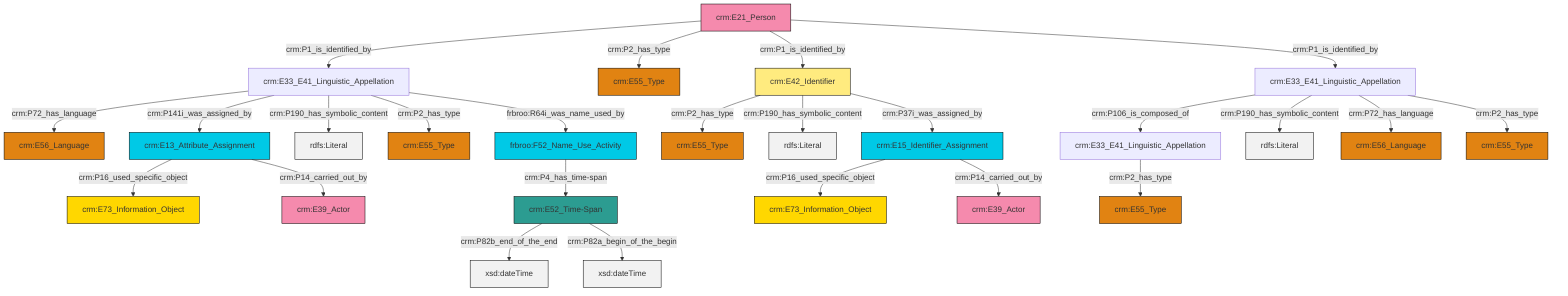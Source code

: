 graph TD
classDef Literal fill:#f2f2f2,stroke:#000000;
classDef CRM_Entity fill:#FFFFFF,stroke:#000000;
classDef Temporal_Entity fill:#00C9E6, stroke:#000000;
classDef Type fill:#E18312, stroke:#000000;
classDef Time-Span fill:#2C9C91, stroke:#000000;
classDef Appellation fill:#FFEB7F, stroke:#000000;
classDef Place fill:#008836, stroke:#000000;
classDef Persistent_Item fill:#B266B2, stroke:#000000;
classDef Conceptual_Object fill:#FFD700, stroke:#000000;
classDef Physical_Thing fill:#D2B48C, stroke:#000000;
classDef Actor fill:#f58aad, stroke:#000000;
classDef PC_Classes fill:#4ce600, stroke:#000000;
classDef Multi fill:#cccccc,stroke:#000000;

0["crm:E52_Time-Span"]:::Time-Span -->|crm:P82b_end_of_the_end| 1[xsd:dateTime]:::Literal
8["crm:E21_Person"]:::Actor -->|crm:P1_is_identified_by| 9["crm:E33_E41_Linguistic_Appellation"]:::Default
9["crm:E33_E41_Linguistic_Appellation"]:::Default -->|crm:P72_has_language| 15["crm:E56_Language"]:::Type
10["crm:E15_Identifier_Assignment"]:::Temporal_Entity -->|crm:P16_used_specific_object| 16["crm:E73_Information_Object"]:::Conceptual_Object
19["crm:E13_Attribute_Assignment"]:::Temporal_Entity -->|crm:P16_used_specific_object| 13["crm:E73_Information_Object"]:::Conceptual_Object
20["crm:E33_E41_Linguistic_Appellation"]:::Default -->|crm:P106_is_composed_of| 4["crm:E33_E41_Linguistic_Appellation"]:::Default
20["crm:E33_E41_Linguistic_Appellation"]:::Default -->|crm:P190_has_symbolic_content| 23[rdfs:Literal]:::Literal
20["crm:E33_E41_Linguistic_Appellation"]:::Default -->|crm:P72_has_language| 24["crm:E56_Language"]:::Type
10["crm:E15_Identifier_Assignment"]:::Temporal_Entity -->|crm:P14_carried_out_by| 27["crm:E39_Actor"]:::Actor
19["crm:E13_Attribute_Assignment"]:::Temporal_Entity -->|crm:P14_carried_out_by| 25["crm:E39_Actor"]:::Actor
9["crm:E33_E41_Linguistic_Appellation"]:::Default -->|crm:P141i_was_assigned_by| 19["crm:E13_Attribute_Assignment"]:::Temporal_Entity
8["crm:E21_Person"]:::Actor -->|crm:P2_has_type| 35["crm:E55_Type"]:::Type
32["crm:E42_Identifier"]:::Appellation -->|crm:P2_has_type| 2["crm:E55_Type"]:::Type
8["crm:E21_Person"]:::Actor -->|crm:P1_is_identified_by| 32["crm:E42_Identifier"]:::Appellation
32["crm:E42_Identifier"]:::Appellation -->|crm:P190_has_symbolic_content| 42[rdfs:Literal]:::Literal
9["crm:E33_E41_Linguistic_Appellation"]:::Default -->|crm:P190_has_symbolic_content| 43[rdfs:Literal]:::Literal
28["frbroo:F52_Name_Use_Activity"]:::Temporal_Entity -->|crm:P4_has_time-span| 0["crm:E52_Time-Span"]:::Time-Span
32["crm:E42_Identifier"]:::Appellation -->|crm:P37i_was_assigned_by| 10["crm:E15_Identifier_Assignment"]:::Temporal_Entity
8["crm:E21_Person"]:::Actor -->|crm:P1_is_identified_by| 20["crm:E33_E41_Linguistic_Appellation"]:::Default
9["crm:E33_E41_Linguistic_Appellation"]:::Default -->|crm:P2_has_type| 37["crm:E55_Type"]:::Type
0["crm:E52_Time-Span"]:::Time-Span -->|crm:P82a_begin_of_the_begin| 45[xsd:dateTime]:::Literal
9["crm:E33_E41_Linguistic_Appellation"]:::Default -->|frbroo:R64i_was_name_used_by| 28["frbroo:F52_Name_Use_Activity"]:::Temporal_Entity
20["crm:E33_E41_Linguistic_Appellation"]:::Default -->|crm:P2_has_type| 17["crm:E55_Type"]:::Type
4["crm:E33_E41_Linguistic_Appellation"]:::Default -->|crm:P2_has_type| 6["crm:E55_Type"]:::Type